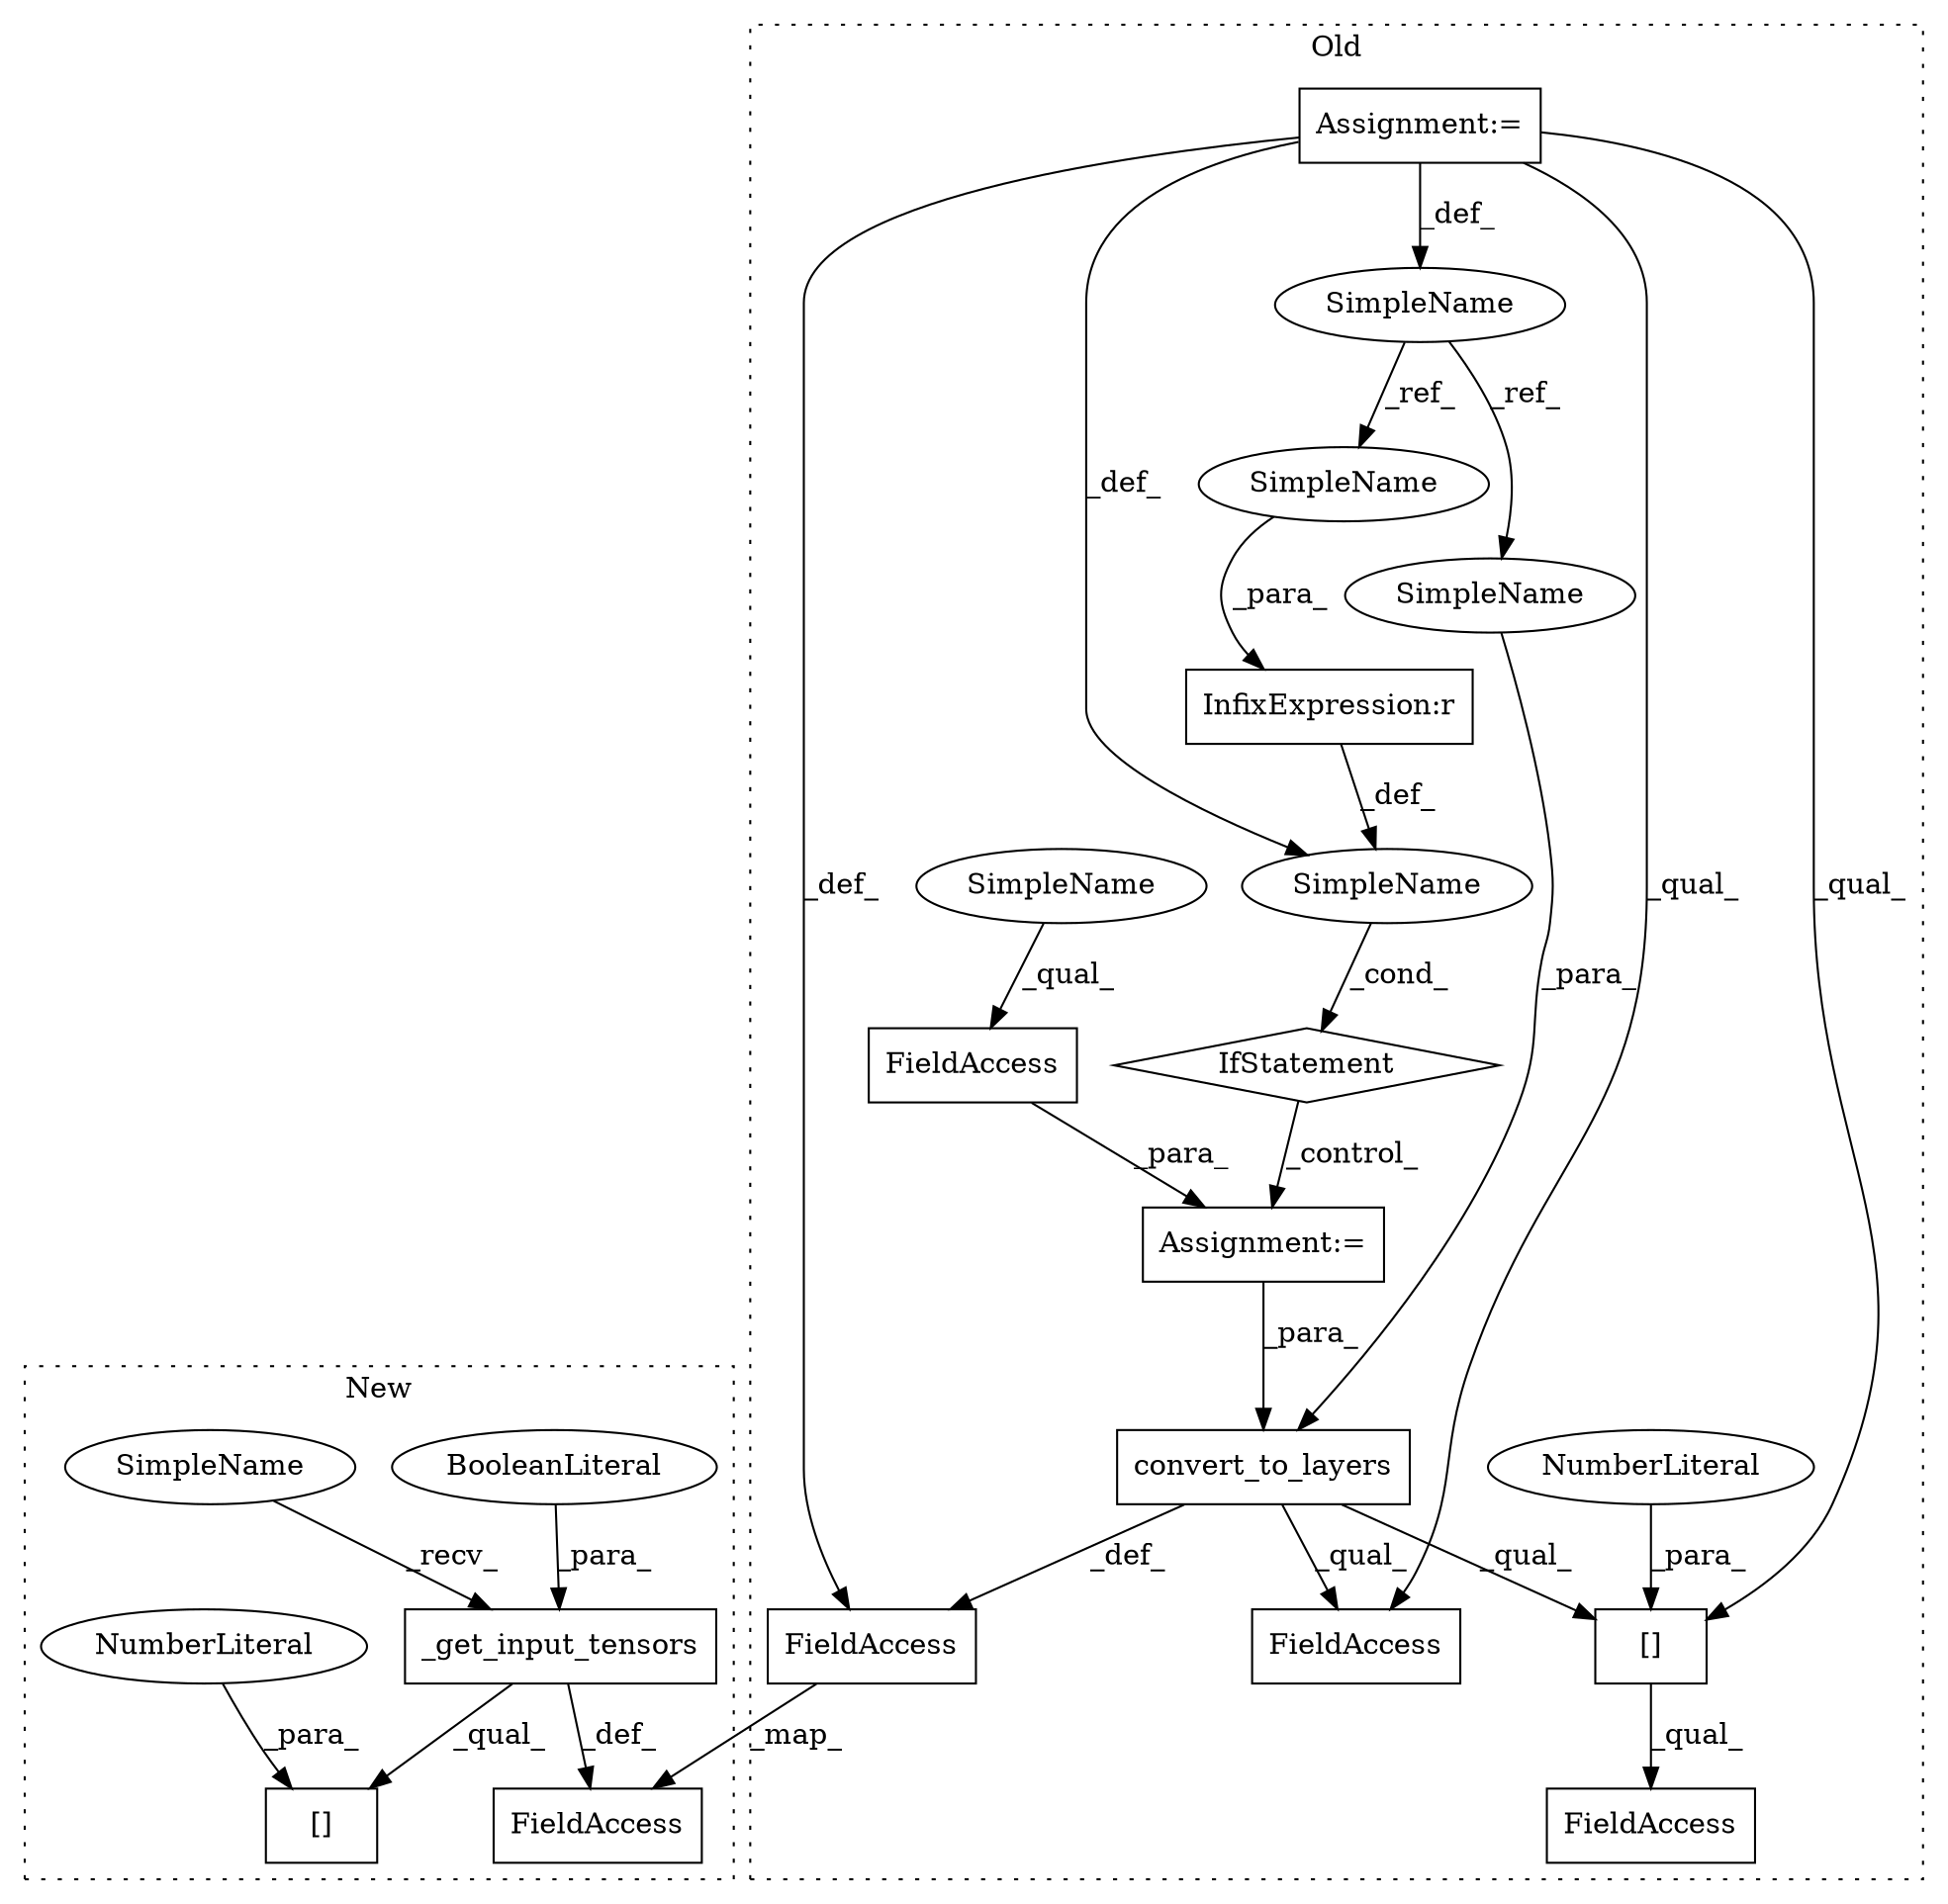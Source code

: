 digraph G {
subgraph cluster0 {
1 [label="convert_to_layers" a="32" s="24261,24288" l="18,1" shape="box"];
3 [label="[]" a="2" s="24297,24308" l="10,1" shape="box"];
4 [label="NumberLiteral" a="34" s="24307" l="1" shape="ellipse"];
6 [label="FieldAccess" a="22" s="24328" l="23" shape="box"];
7 [label="FieldAccess" a="22" s="24297" l="23" shape="box"];
10 [label="Assignment:=" a="7" s="24127" l="9" shape="box"];
11 [label="InfixExpression:r" a="27" s="24197" l="4" shape="box"];
12 [label="IfStatement" a="25" s="24184,24205" l="4,2" shape="diamond"];
13 [label="SimpleName" a="42" s="24127" l="9" shape="ellipse"];
14 [label="SimpleName" a="42" s="" l="" shape="ellipse"];
15 [label="Assignment:=" a="7" s="24224" l="1" shape="box"];
16 [label="FieldAccess" a="22" s="24225" l="14" shape="box"];
17 [label="FieldAccess" a="22" s="24467" l="15" shape="box"];
19 [label="SimpleName" a="42" s="24225" l="4" shape="ellipse"];
21 [label="SimpleName" a="42" s="24188" l="9" shape="ellipse"];
22 [label="SimpleName" a="42" s="24279" l="9" shape="ellipse"];
label = "Old";
style="dotted";
}
subgraph cluster1 {
2 [label="[]" a="2" s="22170,22178" l="7,1" shape="box"];
5 [label="NumberLiteral" a="34" s="22177" l="1" shape="ellipse"];
8 [label="_get_input_tensors" a="32" s="22111,22144" l="19,1" shape="box"];
9 [label="BooleanLiteral" a="9" s="22140" l="4" shape="ellipse"];
18 [label="FieldAccess" a="22" s="22295" l="15" shape="box"];
20 [label="SimpleName" a="42" s="22106" l="4" shape="ellipse"];
label = "New";
style="dotted";
}
1 -> 6 [label="_qual_"];
1 -> 17 [label="_def_"];
1 -> 3 [label="_qual_"];
3 -> 7 [label="_qual_"];
4 -> 3 [label="_para_"];
5 -> 2 [label="_para_"];
8 -> 18 [label="_def_"];
8 -> 2 [label="_qual_"];
9 -> 8 [label="_para_"];
10 -> 3 [label="_qual_"];
10 -> 13 [label="_def_"];
10 -> 6 [label="_qual_"];
10 -> 14 [label="_def_"];
10 -> 17 [label="_def_"];
11 -> 14 [label="_def_"];
12 -> 15 [label="_control_"];
13 -> 22 [label="_ref_"];
13 -> 21 [label="_ref_"];
14 -> 12 [label="_cond_"];
15 -> 1 [label="_para_"];
16 -> 15 [label="_para_"];
17 -> 18 [label="_map_"];
19 -> 16 [label="_qual_"];
20 -> 8 [label="_recv_"];
21 -> 11 [label="_para_"];
22 -> 1 [label="_para_"];
}
